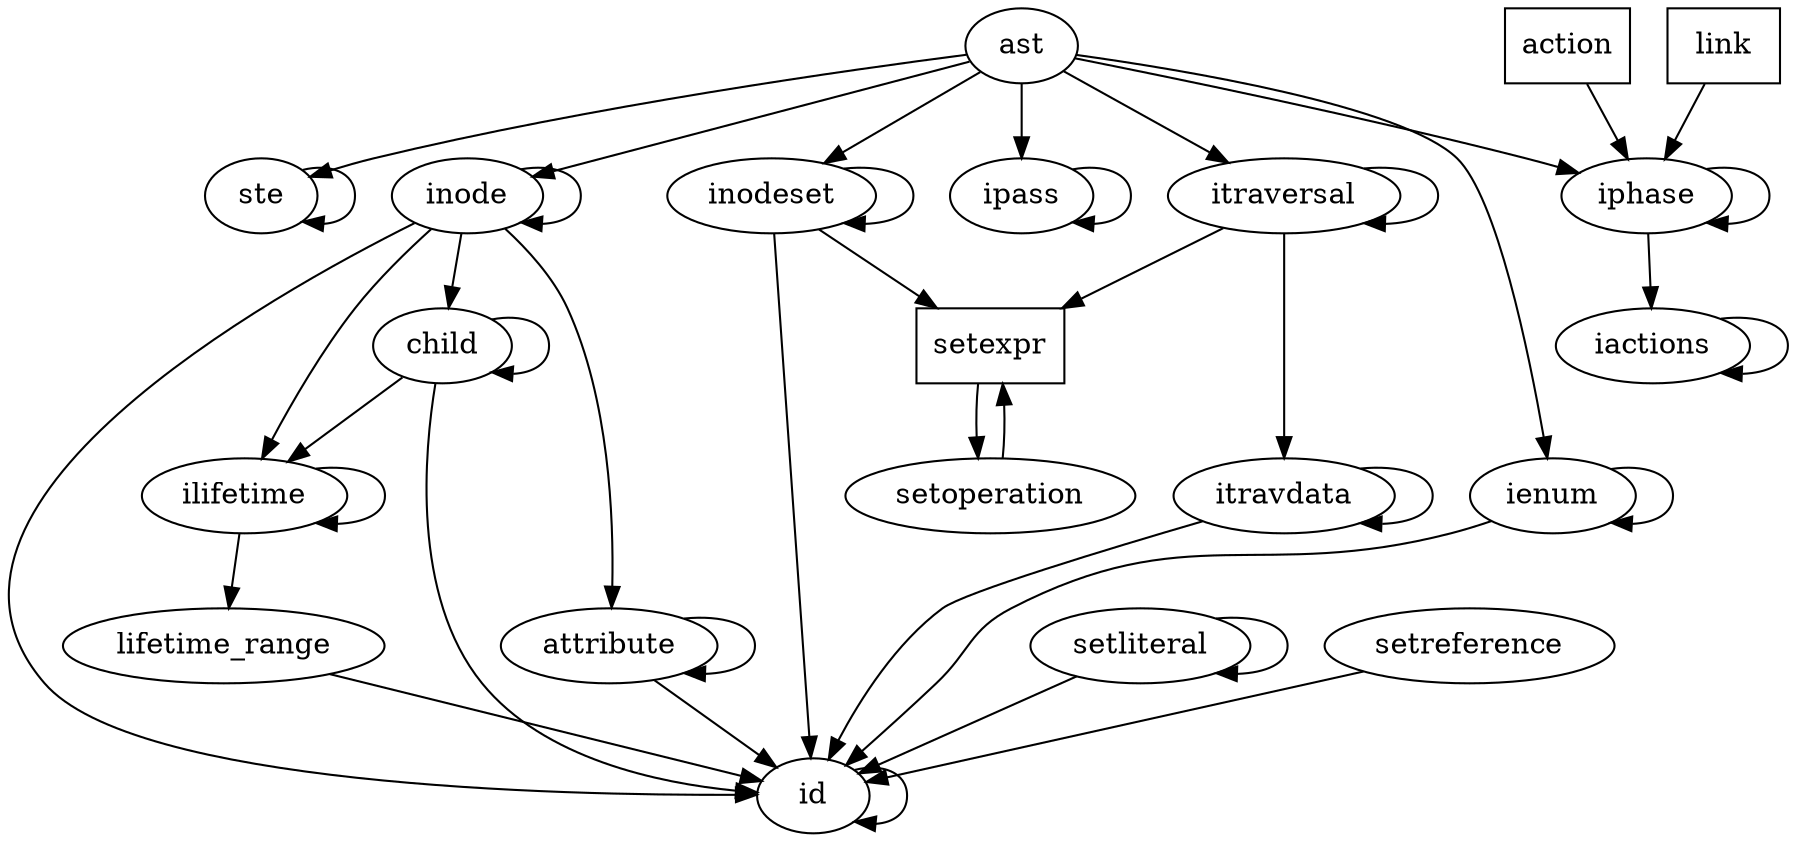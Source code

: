 digraph Ast {
id -> id
ienum -> id
ienum -> ienum
attribute -> id
attribute -> attribute
itravdata -> id
itravdata -> itravdata
setoperation -> setexpr
setliteral -> id
setliteral -> setliteral
setreference -> id
ste -> ste
child -> id
child -> ilifetime
child -> child
lifetime_range -> id
ilifetime -> lifetime_range
ilifetime -> ilifetime
inodeset -> id
inodeset -> setexpr
inodeset -> inodeset
inode -> id
inode -> inode
inode -> child
inode -> attribute
inode -> ilifetime
ipass -> ipass
itraversal -> setexpr
itraversal -> itravdata
itraversal -> itraversal
iphase -> iactions
iphase -> iphase
iactions -> iactions
ast -> iphase
ast -> itraversal
ast -> ipass
ast -> inode
ast -> inodeset
ast -> ienum
ast -> ste
setexpr [shape=box];
setexpr -> setoperation
link [shape=box];
link -> iphase
action [shape=box];
action -> iphase
}

